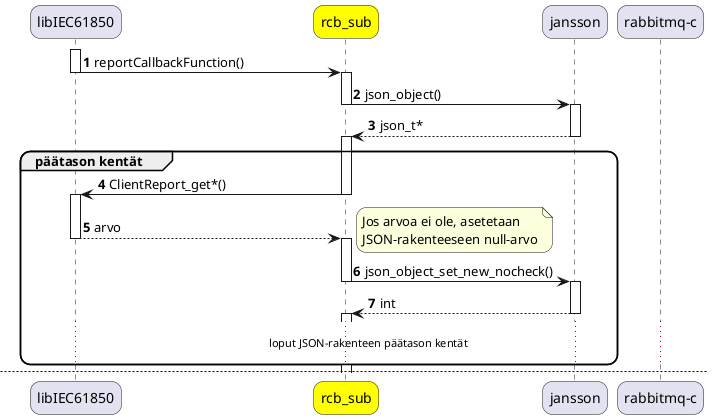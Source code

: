 @startuml
autonumber

skinparam roundcorner 20

participant "libIEC61850" as libiec
participant "rcb_sub" as rcbsub #Yellow
participant "jansson" as json
participant "rabbitmq-c" as mqc

activate libiec
libiec -> rcbsub : reportCallbackFunction()
deactivate libiec
activate rcbsub
rcbsub -> json : json_object()
deactivate rcbsub
activate json
json --> rcbsub : json_t*
deactivate json
activate rcbsub
group päätason kentät
	rcbsub -> libiec : ClientReport_get*()
	deactivate rcbsub
	activate libiec
	libiec --> rcbsub : arvo
	deactivate libiec
	activate rcbsub
	note right
		Jos arvoa ei ole, asetetaan
		JSON-rakenteeseen null-arvo
	end note
	rcbsub -> json : json_object_set_new_nocheck()
	deactivate rcbsub
	activate json
	json --> rcbsub : int
	deactivate json
	activate rcbsub
	...loput JSON-rakenteen päätason kentät...
end group
newpage
group jokainen datajoukon alkio
	rcbsub -> libiec : ClientReport_getReasonForInclusion()
	deactivate rcbsub
	activate libiec
	note right
		Palauttaa syykoodin indeksillä
	end note
	libiec --> rcbsub : ReasonForInclusion
	deactivate libiec
	activate rcbsub
	note over rcbsub
		Jos syykoodi on muu kuin ei sisällytetty.
		Saapunut viesti sisältää arvoja tällä indeksillä,
		joten ne lisätään JSON-rakenteeseen
	end note
	alt ReasonForInclusion != IEC61850_REASON_NOT_INCLUDED
		rcbsub -> libiec : MmsValue_getElement()
		deactivate rcbsub
		activate libiec
		libiec --> rcbsub : Mmsvalue*
		deactivate libiec
		activate rcbsub
		rcbsub -> rcbsub : fcdaToJson()
		note left
			Tässä vaiheessa myös muuttujien
			tyyppit ja koot lisätään JSON:iin
		end note
		rcbsub -> json : json_array_append_new()
		deactivate rcbsub
		activate json
		json --> rcbsub : int
		deactivate json
		activate rcbsub
	end
end group
rcbsub -> mqc : amqp_basic_publish()
deactivate rcbsub
activate mqc
mqc --> rcbsub : int
deactivate mqc
activate rcbsub
rcbsub --> libiec : void
deactivate rcbsub
activate libiec
@enduml
